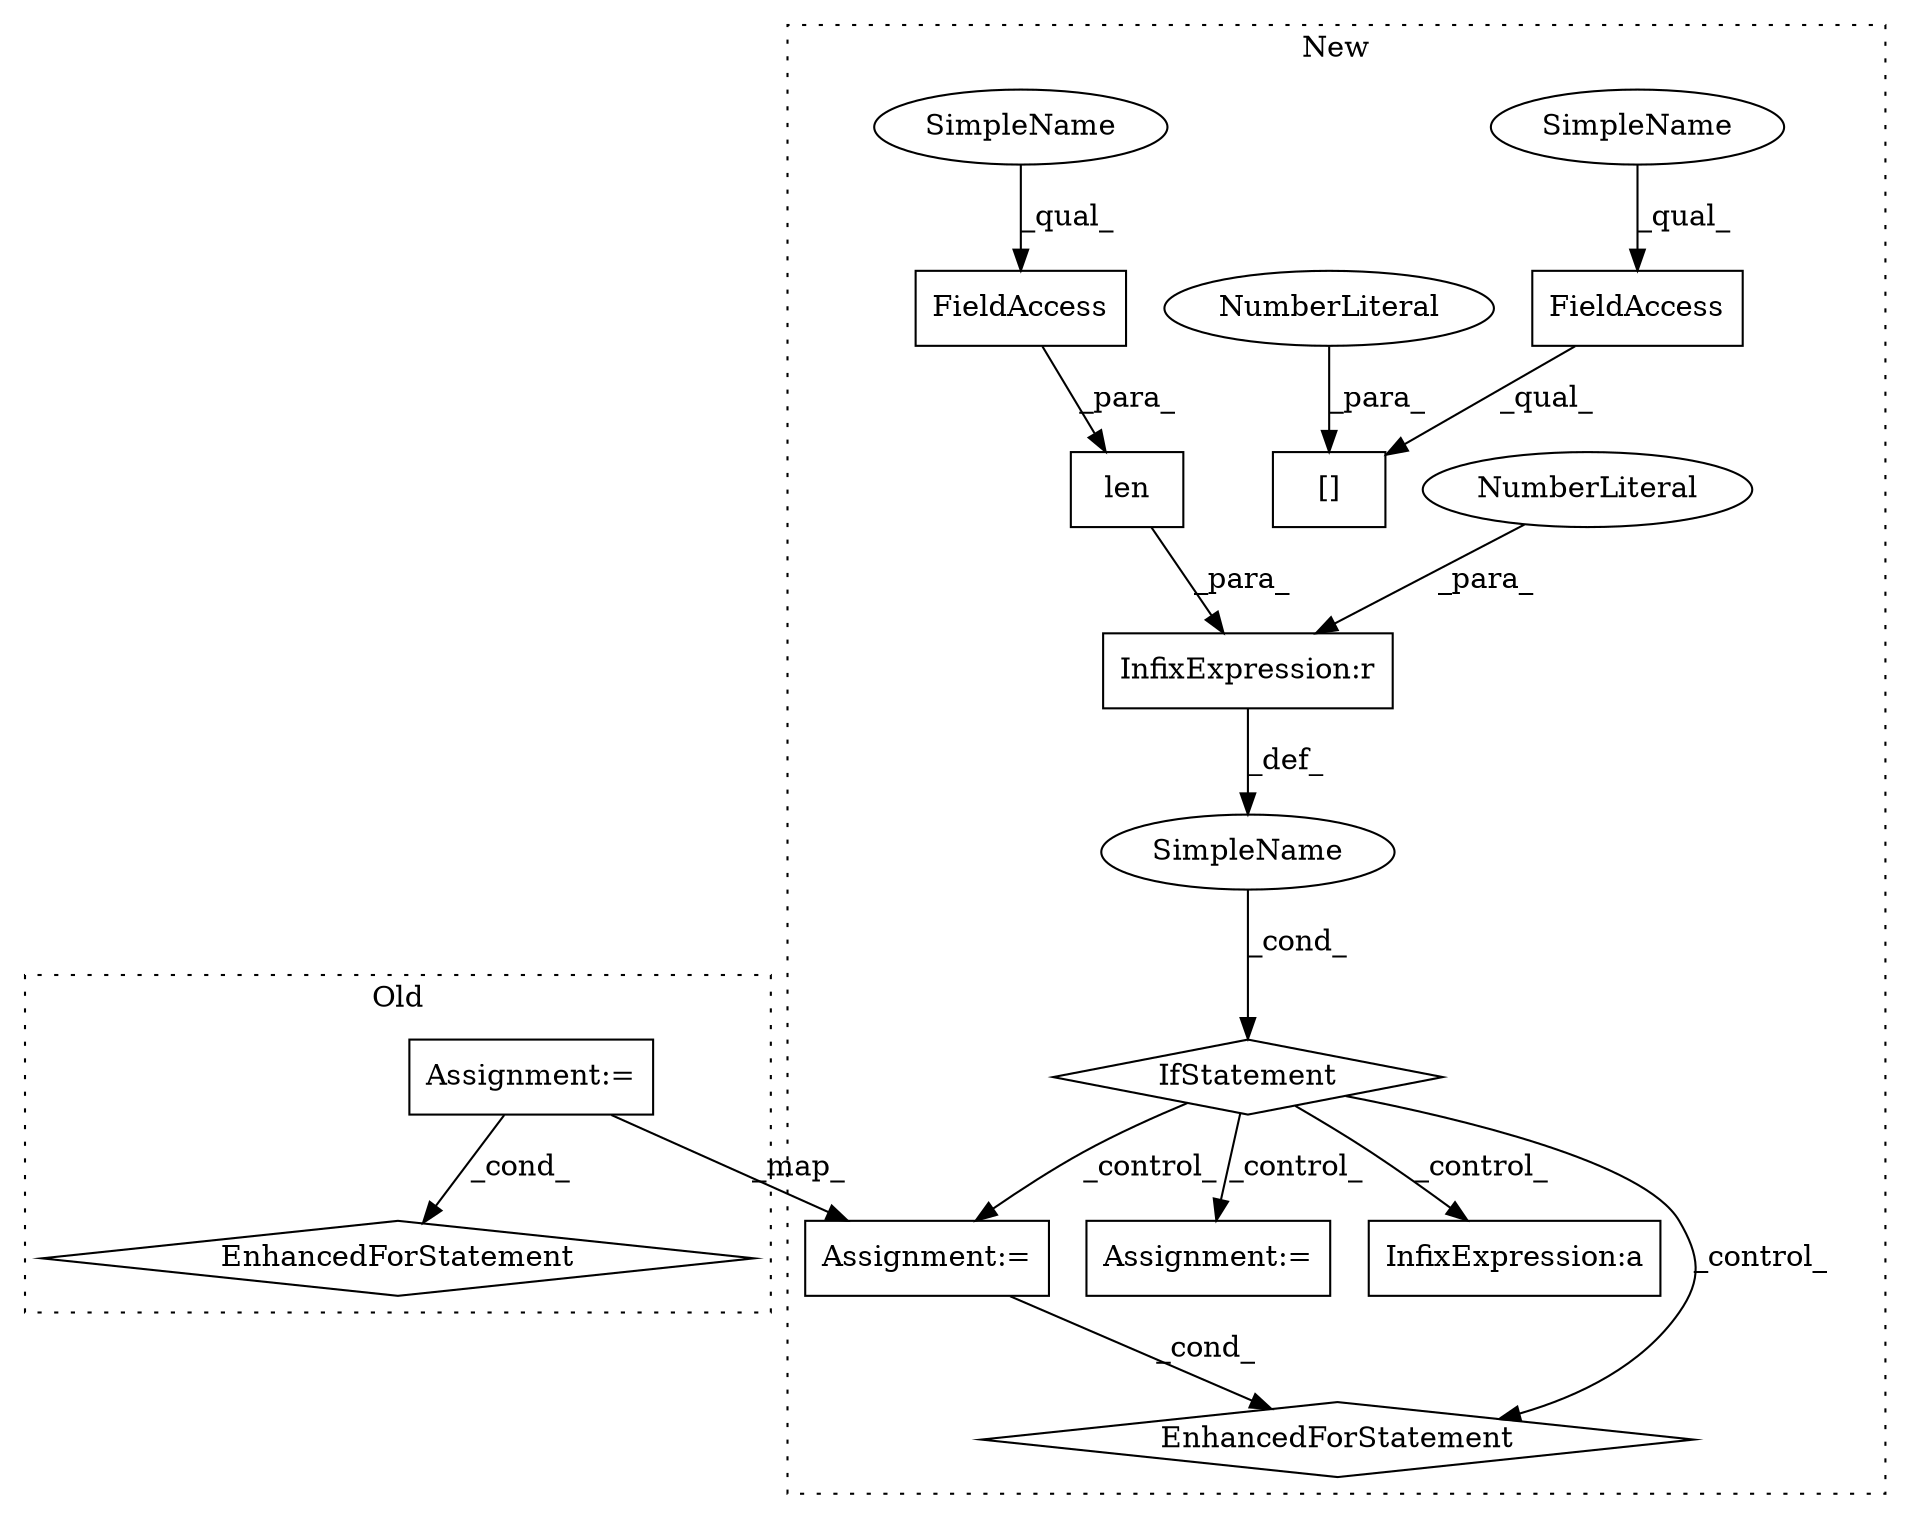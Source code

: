 digraph G {
subgraph cluster0 {
1 [label="EnhancedForStatement" a="70" s="2424,2495" l="53,2" shape="diamond"];
3 [label="Assignment:=" a="7" s="2424,2495" l="53,2" shape="box"];
label = "Old";
style="dotted";
}
subgraph cluster1 {
2 [label="EnhancedForStatement" a="70" s="3308,3383" l="57,2" shape="diamond"];
4 [label="Assignment:=" a="7" s="3308,3383" l="57,2" shape="box"];
5 [label="SimpleName" a="42" s="" l="" shape="ellipse"];
6 [label="IfStatement" a="25" s="3055,3079" l="4,2" shape="diamond"];
7 [label="InfixExpression:r" a="27" s="3074" l="4" shape="box"];
8 [label="Assignment:=" a="7" s="3095" l="2" shape="box"];
9 [label="NumberLiteral" a="34" s="3078" l="1" shape="ellipse"];
10 [label="len" a="32" s="3059,3073" l="4,1" shape="box"];
11 [label="FieldAccess" a="22" s="3063" l="10" shape="box"];
12 [label="FieldAccess" a="22" s="3140" l="10" shape="box"];
13 [label="[]" a="2" s="3140,3152" l="11,1" shape="box"];
14 [label="NumberLiteral" a="34" s="3151" l="1" shape="ellipse"];
15 [label="InfixExpression:a" a="27" s="3221" l="3" shape="box"];
16 [label="SimpleName" a="42" s="3140" l="4" shape="ellipse"];
17 [label="SimpleName" a="42" s="3063" l="4" shape="ellipse"];
label = "New";
style="dotted";
}
3 -> 4 [label="_map_"];
3 -> 1 [label="_cond_"];
4 -> 2 [label="_cond_"];
5 -> 6 [label="_cond_"];
6 -> 2 [label="_control_"];
6 -> 8 [label="_control_"];
6 -> 4 [label="_control_"];
6 -> 15 [label="_control_"];
7 -> 5 [label="_def_"];
9 -> 7 [label="_para_"];
10 -> 7 [label="_para_"];
11 -> 10 [label="_para_"];
12 -> 13 [label="_qual_"];
14 -> 13 [label="_para_"];
16 -> 12 [label="_qual_"];
17 -> 11 [label="_qual_"];
}